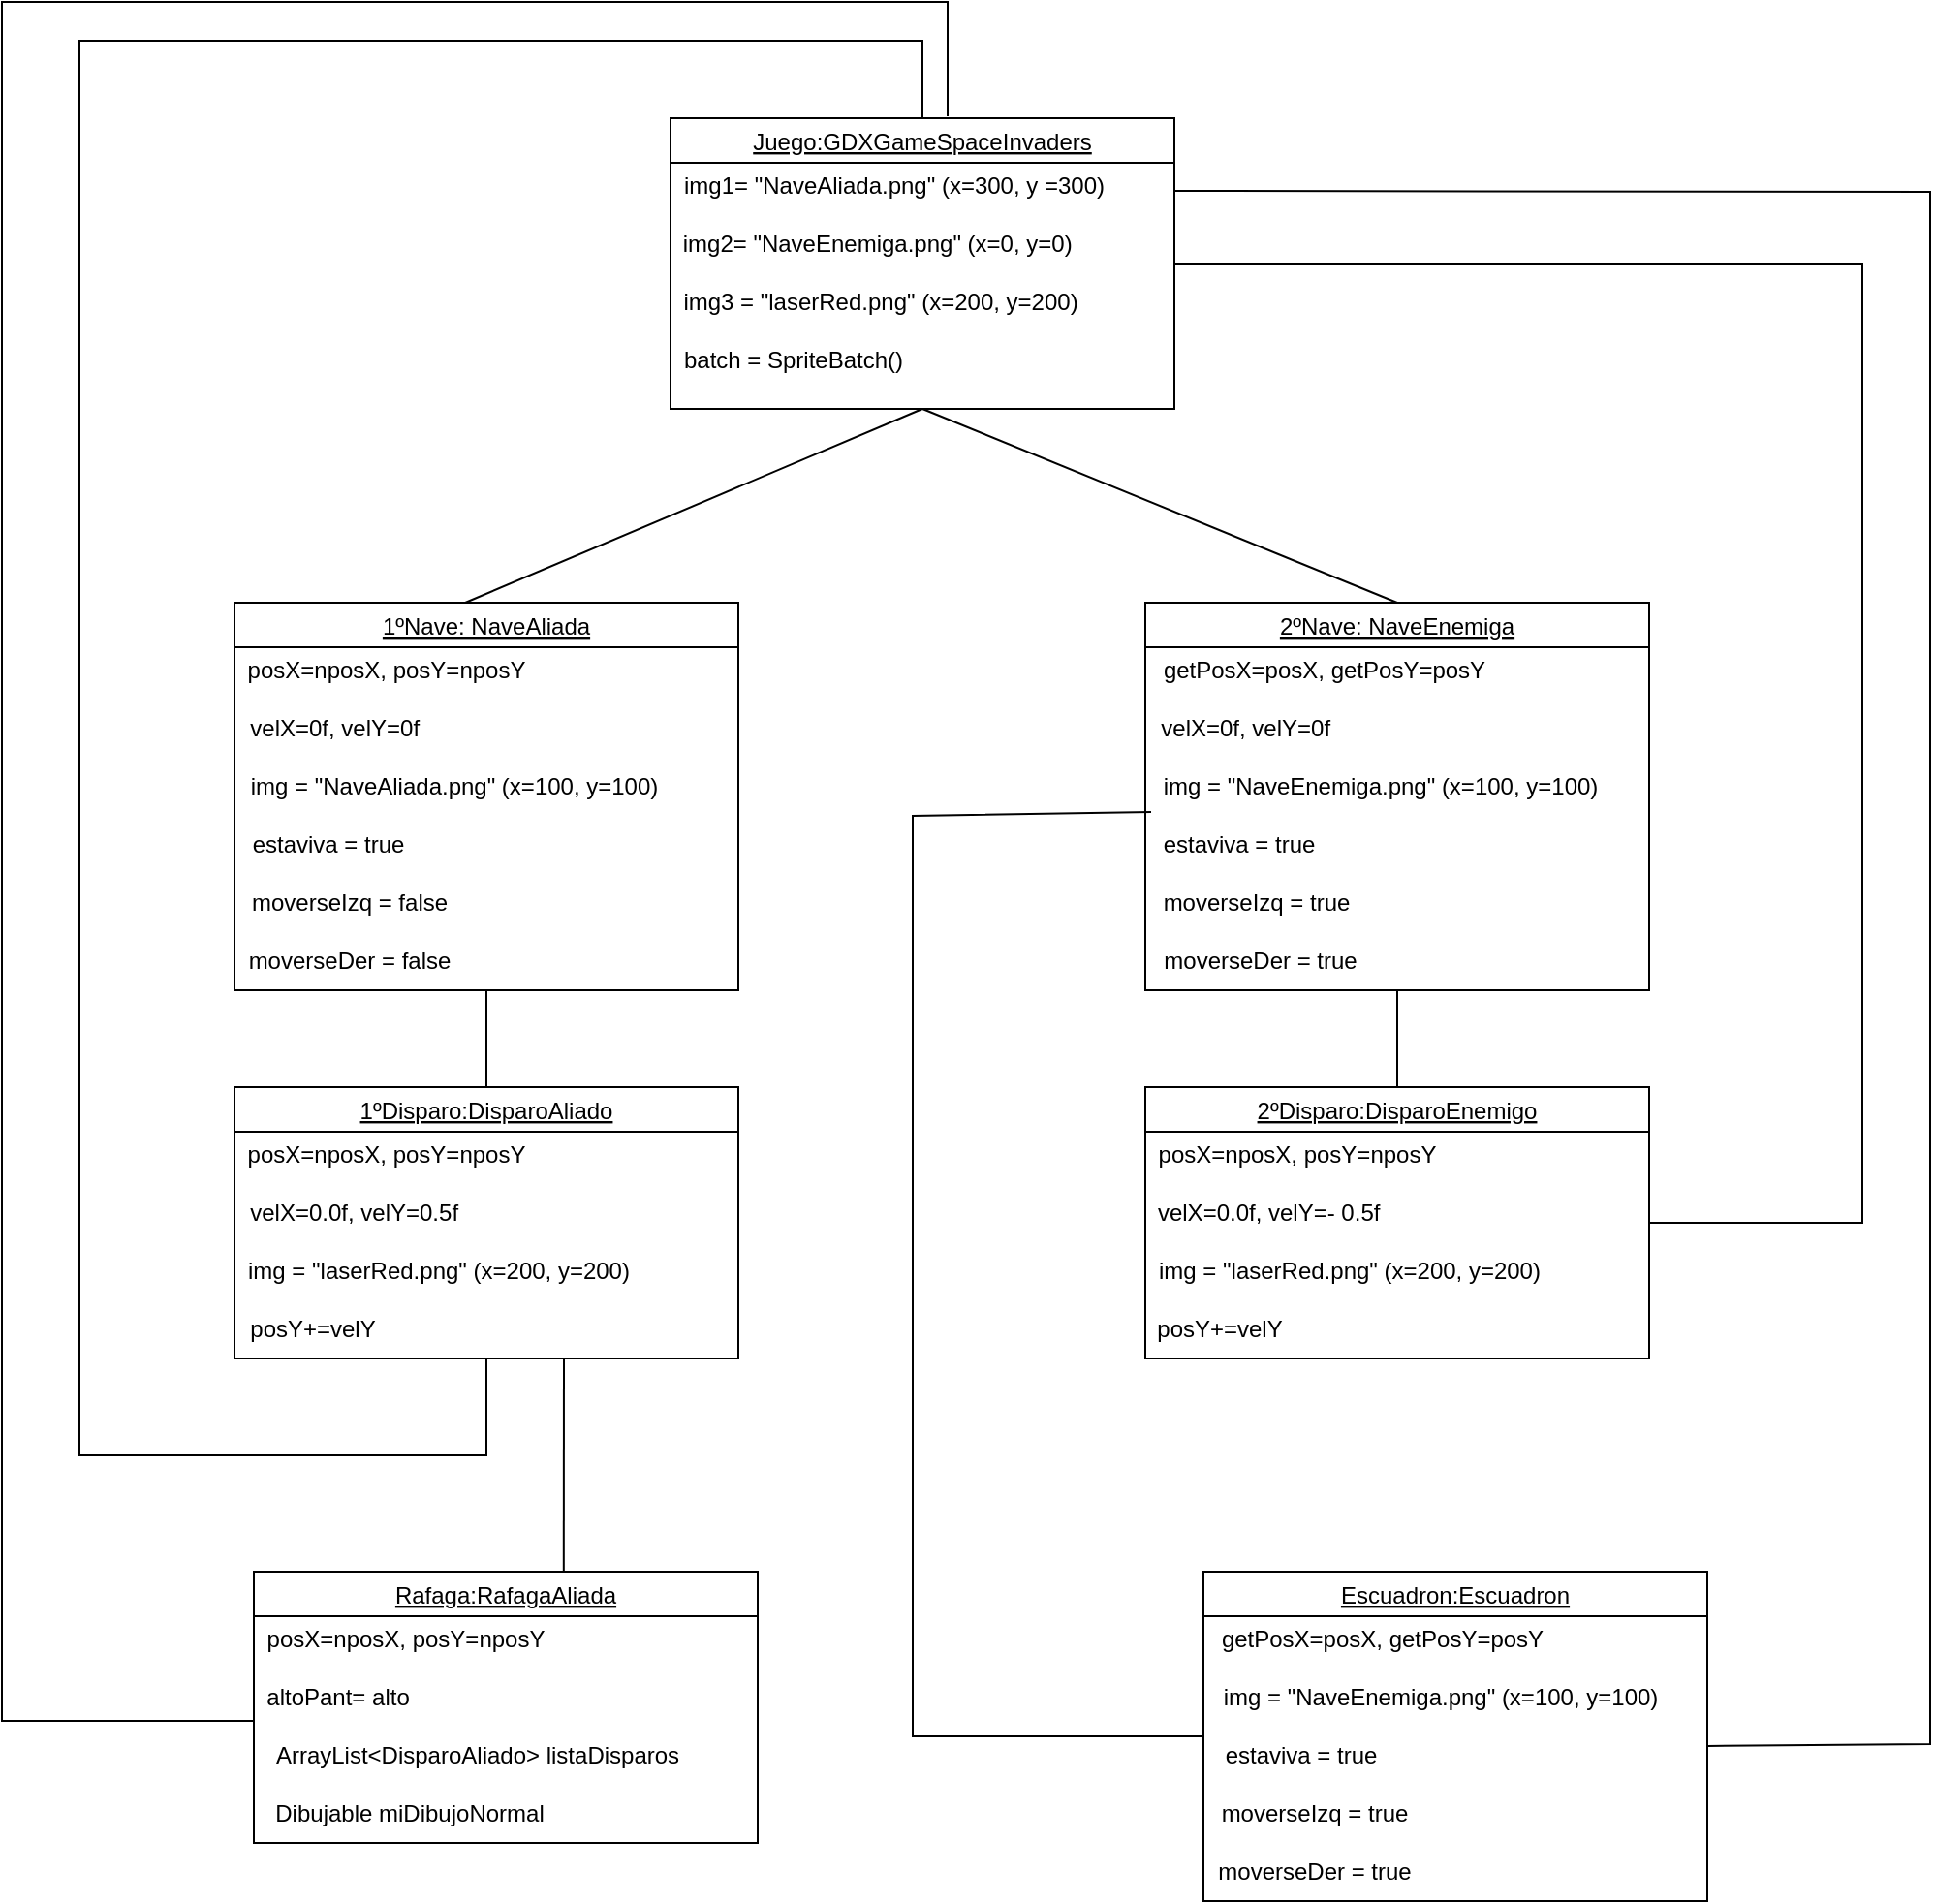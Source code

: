<mxfile version="20.3.0" type="device"><diagram id="EKRVCeaZgj7s5Voge7Q3" name="Página-1"><mxGraphModel dx="616" dy="1153" grid="1" gridSize="10" guides="1" tooltips="1" connect="1" arrows="1" fold="1" page="1" pageScale="1" pageWidth="1169" pageHeight="827" math="0" shadow="0"><root><mxCell id="0"/><mxCell id="1" parent="0"/><mxCell id="4GlmnPmk-WEaBc8iP3jf-1" value="Juego:GDXGameSpaceInvaders" style="swimlane;fontStyle=4" parent="1" vertex="1"><mxGeometry x="455" y="70" width="260" height="150" as="geometry"/></mxCell><mxCell id="4GlmnPmk-WEaBc8iP3jf-7" value="img1= &quot;NaveAliada.png&quot; (x=300, y =300)" style="text;html=1;align=center;verticalAlign=middle;resizable=0;points=[];autosize=1;strokeColor=none;fillColor=none;" parent="4GlmnPmk-WEaBc8iP3jf-1" vertex="1"><mxGeometry x="-5" y="20" width="240" height="30" as="geometry"/></mxCell><mxCell id="4GlmnPmk-WEaBc8iP3jf-8" value="img2= &quot;NaveEnemiga.png&quot; (x=0, y=0)&amp;nbsp;" style="text;html=1;align=center;verticalAlign=middle;resizable=0;points=[];autosize=1;strokeColor=none;fillColor=none;" parent="4GlmnPmk-WEaBc8iP3jf-1" vertex="1"><mxGeometry x="-7" y="50" width="230" height="30" as="geometry"/></mxCell><mxCell id="4GlmnPmk-WEaBc8iP3jf-9" value="img3 = &quot;laserRed.png&quot; (x=200, y=200)" style="text;html=1;align=center;verticalAlign=middle;resizable=0;points=[];autosize=1;strokeColor=none;fillColor=none;" parent="4GlmnPmk-WEaBc8iP3jf-1" vertex="1"><mxGeometry x="-7" y="80" width="230" height="30" as="geometry"/></mxCell><mxCell id="4GlmnPmk-WEaBc8iP3jf-10" value="batch = SpriteBatch()" style="text;html=1;align=center;verticalAlign=middle;resizable=0;points=[];autosize=1;strokeColor=none;fillColor=none;" parent="4GlmnPmk-WEaBc8iP3jf-1" vertex="1"><mxGeometry x="-7" y="110" width="140" height="30" as="geometry"/></mxCell><mxCell id="4GlmnPmk-WEaBc8iP3jf-11" value="1ºDisparo:DisparoAliado" style="swimlane;fontStyle=4" parent="1" vertex="1"><mxGeometry x="230" y="570" width="260" height="140" as="geometry"/></mxCell><mxCell id="4GlmnPmk-WEaBc8iP3jf-12" value="posX=nposX, posY=nposY" style="text;html=1;align=center;verticalAlign=middle;resizable=0;points=[];autosize=1;strokeColor=none;fillColor=none;" parent="4GlmnPmk-WEaBc8iP3jf-11" vertex="1"><mxGeometry x="-7" y="20" width="170" height="30" as="geometry"/></mxCell><mxCell id="4GlmnPmk-WEaBc8iP3jf-13" value="velX=0.0f, velY=0.5f&amp;nbsp;" style="text;html=1;align=center;verticalAlign=middle;resizable=0;points=[];autosize=1;strokeColor=none;fillColor=none;" parent="4GlmnPmk-WEaBc8iP3jf-11" vertex="1"><mxGeometry x="-2" y="50" width="130" height="30" as="geometry"/></mxCell><mxCell id="4GlmnPmk-WEaBc8iP3jf-14" value="img = &quot;laserRed.png&quot; (x=200, y=200)" style="text;html=1;align=center;verticalAlign=middle;resizable=0;points=[];autosize=1;strokeColor=none;fillColor=none;" parent="4GlmnPmk-WEaBc8iP3jf-11" vertex="1"><mxGeometry x="-5" y="80" width="220" height="30" as="geometry"/></mxCell><mxCell id="4GlmnPmk-WEaBc8iP3jf-22" value="posY+=velY" style="text;html=1;align=center;verticalAlign=middle;resizable=0;points=[];autosize=1;strokeColor=none;fillColor=none;" parent="4GlmnPmk-WEaBc8iP3jf-11" vertex="1"><mxGeometry x="-5" y="110" width="90" height="30" as="geometry"/></mxCell><mxCell id="4GlmnPmk-WEaBc8iP3jf-16" value="2ºDisparo:DisparoEnemigo" style="swimlane;fontStyle=4" parent="1" vertex="1"><mxGeometry x="700" y="570" width="260" height="140" as="geometry"/></mxCell><mxCell id="4GlmnPmk-WEaBc8iP3jf-17" value="posX=nposX, posY=nposY" style="text;html=1;align=center;verticalAlign=middle;resizable=0;points=[];autosize=1;strokeColor=none;fillColor=none;" parent="4GlmnPmk-WEaBc8iP3jf-16" vertex="1"><mxGeometry x="-7" y="20" width="170" height="30" as="geometry"/></mxCell><mxCell id="4GlmnPmk-WEaBc8iP3jf-18" value="velX=0.0f, velY=- 0.5f&amp;nbsp;" style="text;html=1;align=center;verticalAlign=middle;resizable=0;points=[];autosize=1;strokeColor=none;fillColor=none;" parent="4GlmnPmk-WEaBc8iP3jf-16" vertex="1"><mxGeometry x="-5" y="50" width="140" height="30" as="geometry"/></mxCell><mxCell id="4GlmnPmk-WEaBc8iP3jf-19" value="img = &quot;laserRed.png&quot; (x=200, y=200)" style="text;html=1;align=center;verticalAlign=middle;resizable=0;points=[];autosize=1;strokeColor=none;fillColor=none;" parent="4GlmnPmk-WEaBc8iP3jf-16" vertex="1"><mxGeometry x="-5" y="80" width="220" height="30" as="geometry"/></mxCell><mxCell id="4GlmnPmk-WEaBc8iP3jf-20" value="posY+=velY" style="text;html=1;align=center;verticalAlign=middle;resizable=0;points=[];autosize=1;strokeColor=none;fillColor=none;" parent="4GlmnPmk-WEaBc8iP3jf-16" vertex="1"><mxGeometry x="-7" y="110" width="90" height="30" as="geometry"/></mxCell><mxCell id="4GlmnPmk-WEaBc8iP3jf-29" value="1ºNave: NaveAliada" style="swimlane;fontStyle=4" parent="1" vertex="1"><mxGeometry x="230" y="320" width="260" height="200" as="geometry"/></mxCell><mxCell id="4GlmnPmk-WEaBc8iP3jf-30" value="posX=nposX, posY=nposY" style="text;html=1;align=center;verticalAlign=middle;resizable=0;points=[];autosize=1;strokeColor=none;fillColor=none;" parent="4GlmnPmk-WEaBc8iP3jf-29" vertex="1"><mxGeometry x="-7" y="20" width="170" height="30" as="geometry"/></mxCell><mxCell id="4GlmnPmk-WEaBc8iP3jf-31" value="velX=0f, velY=0f&amp;nbsp;" style="text;html=1;align=center;verticalAlign=middle;resizable=0;points=[];autosize=1;strokeColor=none;fillColor=none;" parent="4GlmnPmk-WEaBc8iP3jf-29" vertex="1"><mxGeometry x="-2" y="50" width="110" height="30" as="geometry"/></mxCell><mxCell id="4GlmnPmk-WEaBc8iP3jf-32" value="img = &quot;NaveAliada.png&quot; (x=100, y=100)" style="text;html=1;align=center;verticalAlign=middle;resizable=0;points=[];autosize=1;strokeColor=none;fillColor=none;" parent="4GlmnPmk-WEaBc8iP3jf-29" vertex="1"><mxGeometry x="-2" y="80" width="230" height="30" as="geometry"/></mxCell><mxCell id="4GlmnPmk-WEaBc8iP3jf-33" value="estaviva = true" style="text;html=1;align=center;verticalAlign=middle;resizable=0;points=[];autosize=1;strokeColor=none;fillColor=none;" parent="4GlmnPmk-WEaBc8iP3jf-29" vertex="1"><mxGeometry x="-2" y="110" width="100" height="30" as="geometry"/></mxCell><mxCell id="4GlmnPmk-WEaBc8iP3jf-34" value="moverseIzq = false" style="text;html=1;align=center;verticalAlign=middle;resizable=0;points=[];autosize=1;strokeColor=none;fillColor=none;" parent="4GlmnPmk-WEaBc8iP3jf-29" vertex="1"><mxGeometry x="-1" y="140" width="120" height="30" as="geometry"/></mxCell><mxCell id="4GlmnPmk-WEaBc8iP3jf-35" value="moverseDer = false" style="text;html=1;align=center;verticalAlign=middle;resizable=0;points=[];autosize=1;strokeColor=none;fillColor=none;" parent="4GlmnPmk-WEaBc8iP3jf-29" vertex="1"><mxGeometry x="-6" y="170" width="130" height="30" as="geometry"/></mxCell><mxCell id="4GlmnPmk-WEaBc8iP3jf-36" value="2ºNave: NaveEnemiga" style="swimlane;fontStyle=4" parent="1" vertex="1"><mxGeometry x="700" y="320" width="260" height="200" as="geometry"/></mxCell><mxCell id="4GlmnPmk-WEaBc8iP3jf-37" value="getPosX=posX, getPosY=posY" style="text;html=1;align=center;verticalAlign=middle;resizable=0;points=[];autosize=1;strokeColor=none;fillColor=none;" parent="4GlmnPmk-WEaBc8iP3jf-36" vertex="1"><mxGeometry x="-3" y="20" width="190" height="30" as="geometry"/></mxCell><mxCell id="4GlmnPmk-WEaBc8iP3jf-38" value="velX=0f, velY=0f&amp;nbsp;" style="text;html=1;align=center;verticalAlign=middle;resizable=0;points=[];autosize=1;strokeColor=none;fillColor=none;" parent="4GlmnPmk-WEaBc8iP3jf-36" vertex="1"><mxGeometry x="-2" y="50" width="110" height="30" as="geometry"/></mxCell><mxCell id="4GlmnPmk-WEaBc8iP3jf-39" value="img = &quot;NaveEnemiga.png&quot; (x=100, y=100)" style="text;html=1;align=center;verticalAlign=middle;resizable=0;points=[];autosize=1;strokeColor=none;fillColor=none;" parent="4GlmnPmk-WEaBc8iP3jf-36" vertex="1"><mxGeometry x="-4" y="80" width="250" height="30" as="geometry"/></mxCell><mxCell id="4GlmnPmk-WEaBc8iP3jf-40" value="estaviva = true" style="text;html=1;align=center;verticalAlign=middle;resizable=0;points=[];autosize=1;strokeColor=none;fillColor=none;" parent="4GlmnPmk-WEaBc8iP3jf-36" vertex="1"><mxGeometry x="-2" y="110" width="100" height="30" as="geometry"/></mxCell><mxCell id="4GlmnPmk-WEaBc8iP3jf-41" value="moverseIzq = true" style="text;html=1;align=center;verticalAlign=middle;resizable=0;points=[];autosize=1;strokeColor=none;fillColor=none;" parent="4GlmnPmk-WEaBc8iP3jf-36" vertex="1"><mxGeometry x="-3" y="140" width="120" height="30" as="geometry"/></mxCell><mxCell id="4GlmnPmk-WEaBc8iP3jf-42" value="moverseDer = true" style="text;html=1;align=center;verticalAlign=middle;resizable=0;points=[];autosize=1;strokeColor=none;fillColor=none;" parent="4GlmnPmk-WEaBc8iP3jf-36" vertex="1"><mxGeometry x="-1" y="170" width="120" height="30" as="geometry"/></mxCell><mxCell id="4GlmnPmk-WEaBc8iP3jf-45" value="" style="endArrow=none;html=1;rounded=0;entryX=0.5;entryY=1;entryDx=0;entryDy=0;exitX=0.458;exitY=0;exitDx=0;exitDy=0;exitPerimeter=0;" parent="1" source="4GlmnPmk-WEaBc8iP3jf-29" target="4GlmnPmk-WEaBc8iP3jf-1" edge="1"><mxGeometry width="50" height="50" relative="1" as="geometry"><mxPoint x="370" y="310" as="sourcePoint"/><mxPoint x="410" y="270" as="targetPoint"/></mxGeometry></mxCell><mxCell id="4GlmnPmk-WEaBc8iP3jf-46" value="" style="endArrow=none;html=1;rounded=0;entryX=0.5;entryY=1;entryDx=0;entryDy=0;exitX=0.5;exitY=0;exitDx=0;exitDy=0;" parent="1" source="4GlmnPmk-WEaBc8iP3jf-36" target="4GlmnPmk-WEaBc8iP3jf-1" edge="1"><mxGeometry width="50" height="50" relative="1" as="geometry"><mxPoint x="510" y="440" as="sourcePoint"/><mxPoint x="560" y="390" as="targetPoint"/></mxGeometry></mxCell><mxCell id="4GlmnPmk-WEaBc8iP3jf-47" value="" style="endArrow=none;html=1;rounded=0;exitX=0.5;exitY=0;exitDx=0;exitDy=0;entryX=0.5;entryY=1;entryDx=0;entryDy=0;" parent="1" source="4GlmnPmk-WEaBc8iP3jf-11" target="4GlmnPmk-WEaBc8iP3jf-29" edge="1"><mxGeometry width="50" height="50" relative="1" as="geometry"><mxPoint x="510" y="440" as="sourcePoint"/><mxPoint x="560" y="390" as="targetPoint"/></mxGeometry></mxCell><mxCell id="4GlmnPmk-WEaBc8iP3jf-48" value="" style="endArrow=none;html=1;rounded=0;entryX=0.5;entryY=1;entryDx=0;entryDy=0;exitX=0.5;exitY=0;exitDx=0;exitDy=0;" parent="1" source="4GlmnPmk-WEaBc8iP3jf-16" target="4GlmnPmk-WEaBc8iP3jf-36" edge="1"><mxGeometry width="50" height="50" relative="1" as="geometry"><mxPoint x="510" y="440" as="sourcePoint"/><mxPoint x="560" y="390" as="targetPoint"/></mxGeometry></mxCell><mxCell id="4GlmnPmk-WEaBc8iP3jf-49" value="" style="endArrow=none;html=1;rounded=0;exitX=1;exitY=0.5;exitDx=0;exitDy=0;entryX=1;entryY=0.5;entryDx=0;entryDy=0;" parent="1" source="4GlmnPmk-WEaBc8iP3jf-16" target="4GlmnPmk-WEaBc8iP3jf-1" edge="1"><mxGeometry width="50" height="50" relative="1" as="geometry"><mxPoint x="510" y="440" as="sourcePoint"/><mxPoint x="560" y="390" as="targetPoint"/><Array as="points"><mxPoint x="1070" y="640"/><mxPoint x="1070" y="145"/></Array></mxGeometry></mxCell><mxCell id="4GlmnPmk-WEaBc8iP3jf-50" value="" style="endArrow=none;html=1;rounded=0;exitX=0.5;exitY=1;exitDx=0;exitDy=0;entryX=0.5;entryY=0;entryDx=0;entryDy=0;" parent="1" source="4GlmnPmk-WEaBc8iP3jf-11" target="4GlmnPmk-WEaBc8iP3jf-1" edge="1"><mxGeometry width="50" height="50" relative="1" as="geometry"><mxPoint x="140" y="610" as="sourcePoint"/><mxPoint x="420" y="130" as="targetPoint"/><Array as="points"><mxPoint x="360" y="760"/><mxPoint x="150" y="760"/><mxPoint x="150" y="130"/><mxPoint x="150" y="30"/><mxPoint x="370" y="30"/><mxPoint x="585" y="30"/></Array></mxGeometry></mxCell><mxCell id="gqbz7SNLE9FLzXeIdBU--1" value="Rafaga:RafagaAliada" style="swimlane;fontStyle=4" vertex="1" parent="1"><mxGeometry x="240" y="820" width="260" height="140" as="geometry"/></mxCell><mxCell id="gqbz7SNLE9FLzXeIdBU--2" value="posX=nposX, posY=nposY" style="text;html=1;align=center;verticalAlign=middle;resizable=0;points=[];autosize=1;strokeColor=none;fillColor=none;" vertex="1" parent="gqbz7SNLE9FLzXeIdBU--1"><mxGeometry x="-7" y="20" width="170" height="30" as="geometry"/></mxCell><mxCell id="gqbz7SNLE9FLzXeIdBU--3" value="altoPant= alto" style="text;html=1;align=center;verticalAlign=middle;resizable=0;points=[];autosize=1;strokeColor=none;fillColor=none;" vertex="1" parent="gqbz7SNLE9FLzXeIdBU--1"><mxGeometry x="-7" y="50" width="100" height="30" as="geometry"/></mxCell><mxCell id="gqbz7SNLE9FLzXeIdBU--5" value="Dibujable miDibujoNormal" style="text;html=1;align=center;verticalAlign=middle;resizable=0;points=[];autosize=1;strokeColor=none;fillColor=none;" vertex="1" parent="gqbz7SNLE9FLzXeIdBU--1"><mxGeometry y="110" width="160" height="30" as="geometry"/></mxCell><mxCell id="gqbz7SNLE9FLzXeIdBU--8" value="ArrayList&amp;lt;DisparoAliado&amp;gt; listaDisparos" style="text;html=1;align=center;verticalAlign=middle;resizable=0;points=[];autosize=1;strokeColor=none;fillColor=none;" vertex="1" parent="gqbz7SNLE9FLzXeIdBU--1"><mxGeometry y="80" width="230" height="30" as="geometry"/></mxCell><mxCell id="gqbz7SNLE9FLzXeIdBU--9" value="" style="endArrow=none;html=1;rounded=0;exitX=0.615;exitY=0;exitDx=0;exitDy=0;exitPerimeter=0;" edge="1" parent="1" source="gqbz7SNLE9FLzXeIdBU--1"><mxGeometry width="50" height="50" relative="1" as="geometry"><mxPoint x="400" y="790" as="sourcePoint"/><mxPoint x="400" y="710" as="targetPoint"/></mxGeometry></mxCell><mxCell id="gqbz7SNLE9FLzXeIdBU--10" value="" style="endArrow=none;html=1;rounded=0;exitX=0;exitY=-0.1;exitDx=0;exitDy=0;exitPerimeter=0;entryX=0.55;entryY=-0.007;entryDx=0;entryDy=0;entryPerimeter=0;" edge="1" parent="1" source="gqbz7SNLE9FLzXeIdBU--8" target="4GlmnPmk-WEaBc8iP3jf-1"><mxGeometry width="50" height="50" relative="1" as="geometry"><mxPoint x="180.0" y="910" as="sourcePoint"/><mxPoint x="110" y="20" as="targetPoint"/><Array as="points"><mxPoint x="110" y="897"/><mxPoint x="110" y="10"/><mxPoint x="598" y="10"/></Array></mxGeometry></mxCell><mxCell id="gqbz7SNLE9FLzXeIdBU--11" value="" style="endArrow=none;html=1;rounded=0;entryX=0.05;entryY=-0.067;entryDx=0;entryDy=0;entryPerimeter=0;" edge="1" parent="1" source="gqbz7SNLE9FLzXeIdBU--12" target="4GlmnPmk-WEaBc8iP3jf-40"><mxGeometry width="50" height="50" relative="1" as="geometry"><mxPoint x="820" y="920" as="sourcePoint"/><mxPoint x="580" y="827" as="targetPoint"/><Array as="points"><mxPoint x="580" y="905"/><mxPoint x="580" y="430"/></Array></mxGeometry></mxCell><mxCell id="gqbz7SNLE9FLzXeIdBU--12" value="Escuadron:Escuadron" style="swimlane;fontStyle=4" vertex="1" parent="1"><mxGeometry x="730" y="820" width="260" height="170" as="geometry"/></mxCell><mxCell id="gqbz7SNLE9FLzXeIdBU--13" value="getPosX=posX, getPosY=posY" style="text;html=1;align=center;verticalAlign=middle;resizable=0;points=[];autosize=1;strokeColor=none;fillColor=none;" vertex="1" parent="gqbz7SNLE9FLzXeIdBU--12"><mxGeometry x="-3" y="20" width="190" height="30" as="geometry"/></mxCell><mxCell id="gqbz7SNLE9FLzXeIdBU--15" value="img = &quot;NaveEnemiga.png&quot; (x=100, y=100)" style="text;html=1;align=center;verticalAlign=middle;resizable=0;points=[];autosize=1;strokeColor=none;fillColor=none;" vertex="1" parent="gqbz7SNLE9FLzXeIdBU--12"><mxGeometry x="-3" y="50" width="250" height="30" as="geometry"/></mxCell><mxCell id="gqbz7SNLE9FLzXeIdBU--16" value="estaviva = true" style="text;html=1;align=center;verticalAlign=middle;resizable=0;points=[];autosize=1;strokeColor=none;fillColor=none;" vertex="1" parent="gqbz7SNLE9FLzXeIdBU--12"><mxGeometry y="80" width="100" height="30" as="geometry"/></mxCell><mxCell id="gqbz7SNLE9FLzXeIdBU--17" value="moverseIzq = true" style="text;html=1;align=center;verticalAlign=middle;resizable=0;points=[];autosize=1;strokeColor=none;fillColor=none;" vertex="1" parent="gqbz7SNLE9FLzXeIdBU--12"><mxGeometry x="-3" y="110" width="120" height="30" as="geometry"/></mxCell><mxCell id="gqbz7SNLE9FLzXeIdBU--18" value="moverseDer = true" style="text;html=1;align=center;verticalAlign=middle;resizable=0;points=[];autosize=1;strokeColor=none;fillColor=none;" vertex="1" parent="gqbz7SNLE9FLzXeIdBU--12"><mxGeometry x="-3" y="140" width="120" height="30" as="geometry"/></mxCell><mxCell id="gqbz7SNLE9FLzXeIdBU--19" value="" style="endArrow=none;html=1;rounded=0;entryX=1;entryY=0.25;entryDx=0;entryDy=0;" edge="1" parent="1" target="4GlmnPmk-WEaBc8iP3jf-1"><mxGeometry width="50" height="50" relative="1" as="geometry"><mxPoint x="990" y="910" as="sourcePoint"/><mxPoint x="750" y="414" as="targetPoint"/><Array as="points"><mxPoint x="1105" y="909"/><mxPoint x="1105" y="108"/></Array></mxGeometry></mxCell></root></mxGraphModel></diagram></mxfile>
